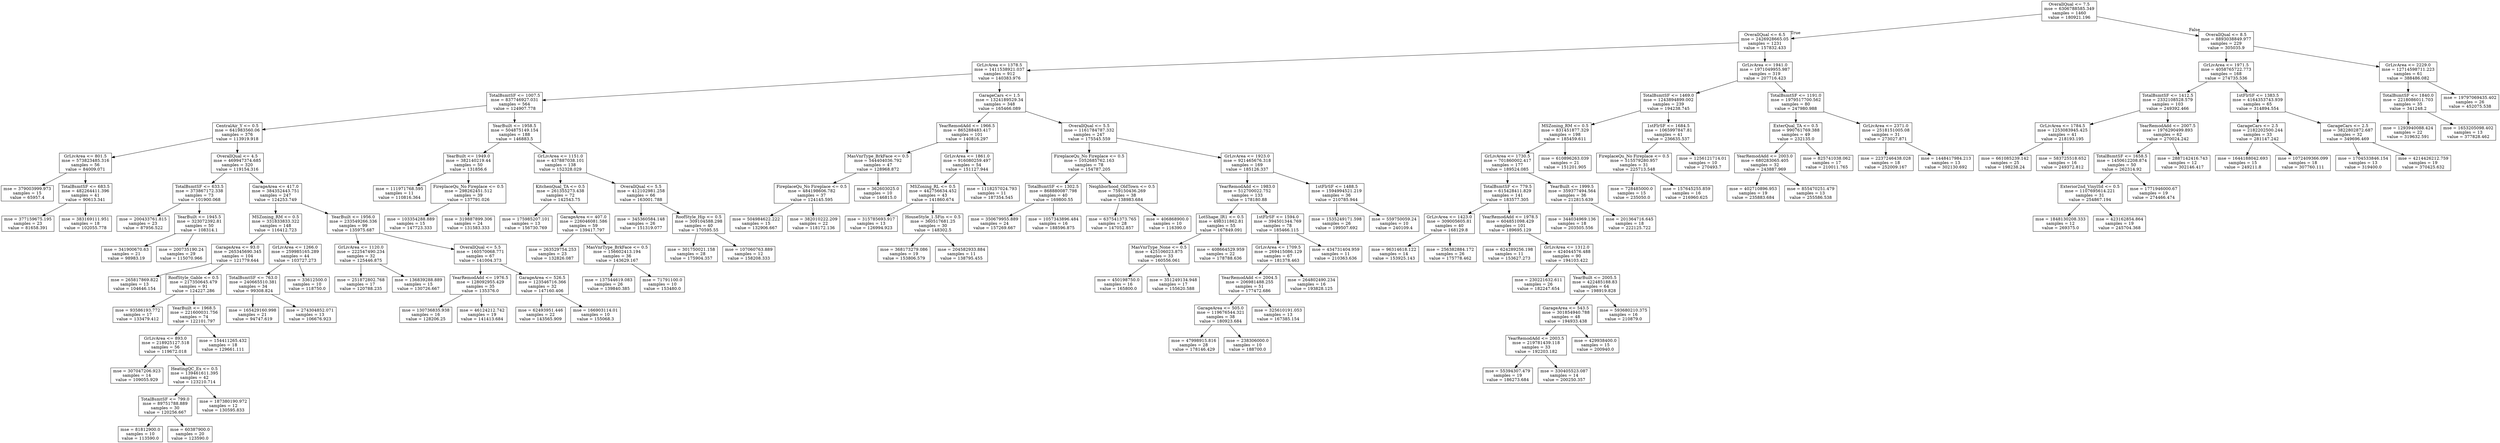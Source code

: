 digraph Tree {
node [shape=box] ;
0 [label="OverallQual <= 7.5\nmse = 6306788585.349\nsamples = 1460\nvalue = 180921.196"] ;
1 [label="OverallQual <= 6.5\nmse = 2426928665.05\nsamples = 1231\nvalue = 157832.433"] ;
0 -> 1 [labeldistance=2.5, labelangle=45, headlabel="True"] ;
2 [label="GrLivArea <= 1378.5\nmse = 1411538921.037\nsamples = 912\nvalue = 140383.976"] ;
1 -> 2 ;
3 [label="TotalBsmtSF <= 1007.5\nmse = 837746927.031\nsamples = 564\nvalue = 124907.778"] ;
2 -> 3 ;
4 [label="CentralAir_Y <= 0.5\nmse = 641983560.06\nsamples = 376\nvalue = 113919.918"] ;
3 -> 4 ;
5 [label="GrLivArea <= 801.5\nmse = 573823485.316\nsamples = 56\nvalue = 84009.071"] ;
4 -> 5 ;
6 [label="mse = 379003999.973\nsamples = 15\nvalue = 65957.4"] ;
5 -> 6 ;
7 [label="TotalBsmtSF <= 683.5\nmse = 482264411.396\nsamples = 41\nvalue = 90613.341"] ;
5 -> 7 ;
8 [label="mse = 377159675.195\nsamples = 23\nvalue = 81658.391"] ;
7 -> 8 ;
9 [label="mse = 383169111.951\nsamples = 18\nvalue = 102055.778"] ;
7 -> 9 ;
10 [label="OverallQual <= 4.5\nmse = 469947374.685\nsamples = 320\nvalue = 119154.316"] ;
4 -> 10 ;
11 [label="TotalBsmtSF <= 633.5\nmse = 373867172.338\nsamples = 73\nvalue = 101900.068"] ;
10 -> 11 ;
12 [label="mse = 200433761.815\nsamples = 23\nvalue = 87956.522"] ;
11 -> 12 ;
13 [label="YearBuilt <= 1945.5\nmse = 323072392.81\nsamples = 50\nvalue = 108314.1"] ;
11 -> 13 ;
14 [label="mse = 341900670.63\nsamples = 21\nvalue = 98983.19"] ;
13 -> 14 ;
15 [label="mse = 200735190.24\nsamples = 29\nvalue = 115070.966"] ;
13 -> 15 ;
16 [label="GarageArea <= 417.0\nmse = 384352443.751\nsamples = 247\nvalue = 124253.749"] ;
10 -> 16 ;
17 [label="MSZoning_RM <= 0.5\nmse = 331833833.322\nsamples = 148\nvalue = 116412.723"] ;
16 -> 17 ;
18 [label="GarageArea <= 93.0\nmse = 265345690.345\nsamples = 104\nvalue = 121779.644"] ;
17 -> 18 ;
19 [label="mse = 265817869.822\nsamples = 13\nvalue = 104646.154"] ;
18 -> 19 ;
20 [label="RoofStyle_Gable <= 0.5\nmse = 217350645.479\nsamples = 91\nvalue = 124227.286"] ;
18 -> 20 ;
21 [label="mse = 93586193.772\nsamples = 17\nvalue = 133479.412"] ;
20 -> 21 ;
22 [label="YearBuilt <= 1968.5\nmse = 221600031.756\nsamples = 74\nvalue = 122101.797"] ;
20 -> 22 ;
23 [label="GrLivArea <= 893.0\nmse = 218925127.518\nsamples = 56\nvalue = 119672.018"] ;
22 -> 23 ;
24 [label="mse = 307047206.923\nsamples = 14\nvalue = 109055.929"] ;
23 -> 24 ;
25 [label="HeatingQC_Ex <= 0.5\nmse = 139461611.395\nsamples = 42\nvalue = 123210.714"] ;
23 -> 25 ;
26 [label="TotalBsmtSF <= 799.0\nmse = 89751788.889\nsamples = 30\nvalue = 120256.667"] ;
25 -> 26 ;
27 [label="mse = 81812900.0\nsamples = 10\nvalue = 113590.0"] ;
26 -> 27 ;
28 [label="mse = 60387900.0\nsamples = 20\nvalue = 123590.0"] ;
26 -> 28 ;
29 [label="mse = 187380190.972\nsamples = 12\nvalue = 130595.833"] ;
25 -> 29 ;
30 [label="mse = 154411265.432\nsamples = 18\nvalue = 129661.111"] ;
22 -> 30 ;
31 [label="GrLivArea <= 1266.0\nmse = 259985165.289\nsamples = 44\nvalue = 103727.273"] ;
17 -> 31 ;
32 [label="TotalBsmtSF <= 763.0\nmse = 240665510.381\nsamples = 34\nvalue = 99308.824"] ;
31 -> 32 ;
33 [label="mse = 165429160.998\nsamples = 21\nvalue = 94747.619"] ;
32 -> 33 ;
34 [label="mse = 274304852.071\nsamples = 13\nvalue = 106676.923"] ;
32 -> 34 ;
35 [label="mse = 33612500.0\nsamples = 10\nvalue = 118750.0"] ;
31 -> 35 ;
36 [label="YearBuilt <= 1956.0\nmse = 233549266.336\nsamples = 99\nvalue = 135975.687"] ;
16 -> 36 ;
37 [label="GrLivArea <= 1120.0\nmse = 222547490.234\nsamples = 32\nvalue = 125446.875"] ;
36 -> 37 ;
38 [label="mse = 251872802.768\nsamples = 17\nvalue = 120788.235"] ;
37 -> 38 ;
39 [label="mse = 136839288.889\nsamples = 15\nvalue = 130726.667"] ;
37 -> 39 ;
40 [label="OverallQual <= 5.5\nmse = 160570068.771\nsamples = 67\nvalue = 141004.373"] ;
36 -> 40 ;
41 [label="YearRemodAdd <= 1976.5\nmse = 128092955.429\nsamples = 35\nvalue = 135376.0"] ;
40 -> 41 ;
42 [label="mse = 130736835.938\nsamples = 16\nvalue = 128206.25"] ;
41 -> 42 ;
43 [label="mse = 46124212.742\nsamples = 19\nvalue = 141413.684"] ;
41 -> 43 ;
44 [label="GarageArea <= 526.5\nmse = 123546716.366\nsamples = 32\nvalue = 147160.406"] ;
40 -> 44 ;
45 [label="mse = 62493951.446\nsamples = 22\nvalue = 143565.909"] ;
44 -> 45 ;
46 [label="mse = 166903114.01\nsamples = 10\nvalue = 155068.3"] ;
44 -> 46 ;
47 [label="YearBuilt <= 1958.5\nmse = 504875149.154\nsamples = 188\nvalue = 146883.5"] ;
3 -> 47 ;
48 [label="YearBuilt <= 1949.0\nmse = 382140219.44\nsamples = 50\nvalue = 131856.6"] ;
47 -> 48 ;
49 [label="mse = 111971768.595\nsamples = 11\nvalue = 110816.364"] ;
48 -> 49 ;
50 [label="FireplaceQu_No Fireplace <= 0.5\nmse = 298262451.512\nsamples = 39\nvalue = 137791.026"] ;
48 -> 50 ;
51 [label="mse = 103354288.889\nsamples = 15\nvalue = 147723.333"] ;
50 -> 51 ;
52 [label="mse = 319887899.306\nsamples = 24\nvalue = 131583.333"] ;
50 -> 52 ;
53 [label="GrLivArea <= 1151.0\nmse = 437887038.101\nsamples = 138\nvalue = 152328.029"] ;
47 -> 53 ;
54 [label="KitchenQual_TA <= 0.5\nmse = 261355273.438\nsamples = 72\nvalue = 142543.75"] ;
53 -> 54 ;
55 [label="mse = 175985207.101\nsamples = 13\nvalue = 156730.769"] ;
54 -> 55 ;
56 [label="GarageArea <= 407.0\nmse = 226046081.586\nsamples = 59\nvalue = 139417.797"] ;
54 -> 56 ;
57 [label="mse = 263529754.253\nsamples = 23\nvalue = 132826.087"] ;
56 -> 57 ;
58 [label="MasVnrType_BrkFace <= 0.5\nmse = 156602413.194\nsamples = 36\nvalue = 143629.167"] ;
56 -> 58 ;
59 [label="mse = 137544619.083\nsamples = 26\nvalue = 139840.385"] ;
58 -> 59 ;
60 [label="mse = 71791100.0\nsamples = 10\nvalue = 153480.0"] ;
58 -> 60 ;
61 [label="OverallQual <= 5.5\nmse = 412102981.258\nsamples = 66\nvalue = 163001.788"] ;
53 -> 61 ;
62 [label="mse = 345360584.148\nsamples = 26\nvalue = 151319.077"] ;
61 -> 62 ;
63 [label="RoofStyle_Hip <= 0.5\nmse = 309104588.298\nsamples = 40\nvalue = 170595.55"] ;
61 -> 63 ;
64 [label="mse = 301750021.158\nsamples = 28\nvalue = 175904.357"] ;
63 -> 64 ;
65 [label="mse = 107060763.889\nsamples = 12\nvalue = 158208.333"] ;
63 -> 65 ;
66 [label="GarageCars <= 1.5\nmse = 1324189529.34\nsamples = 348\nvalue = 165466.089"] ;
2 -> 66 ;
67 [label="YearRemodAdd <= 1966.5\nmse = 865288483.417\nsamples = 101\nvalue = 140816.297"] ;
66 -> 67 ;
68 [label="MasVnrType_BrkFace <= 0.5\nmse = 544404036.792\nsamples = 47\nvalue = 128968.872"] ;
67 -> 68 ;
69 [label="FireplaceQu_No Fireplace <= 0.5\nmse = 484198606.782\nsamples = 37\nvalue = 124145.595"] ;
68 -> 69 ;
70 [label="mse = 504984622.222\nsamples = 15\nvalue = 132906.667"] ;
69 -> 70 ;
71 [label="mse = 382010222.209\nsamples = 22\nvalue = 118172.136"] ;
69 -> 71 ;
72 [label="mse = 362603025.0\nsamples = 10\nvalue = 146815.0"] ;
68 -> 72 ;
73 [label="GrLivArea <= 1861.0\nmse = 916080259.497\nsamples = 54\nvalue = 151127.944"] ;
67 -> 73 ;
74 [label="MSZoning_RL <= 0.5\nmse = 442756634.452\nsamples = 43\nvalue = 141860.674"] ;
73 -> 74 ;
75 [label="mse = 315785693.917\nsamples = 13\nvalue = 126994.923"] ;
74 -> 75 ;
76 [label="HouseStyle_1.5Fin <= 0.5\nmse = 360517681.25\nsamples = 30\nvalue = 148302.5"] ;
74 -> 76 ;
77 [label="mse = 368173279.086\nsamples = 19\nvalue = 153806.579"] ;
76 -> 77 ;
78 [label="mse = 204582933.884\nsamples = 11\nvalue = 138795.455"] ;
76 -> 78 ;
79 [label="mse = 1118257024.793\nsamples = 11\nvalue = 187354.545"] ;
73 -> 79 ;
80 [label="OverallQual <= 5.5\nmse = 1161784787.332\nsamples = 247\nvalue = 175545.559"] ;
66 -> 80 ;
81 [label="FireplaceQu_No Fireplace <= 0.5\nmse = 1052685762.163\nsamples = 78\nvalue = 154787.205"] ;
80 -> 81 ;
82 [label="TotalBsmtSF <= 1302.5\nmse = 868880087.798\nsamples = 40\nvalue = 169800.55"] ;
81 -> 82 ;
83 [label="mse = 350679955.889\nsamples = 24\nvalue = 157269.667"] ;
82 -> 83 ;
84 [label="mse = 1057343896.484\nsamples = 16\nvalue = 188596.875"] ;
82 -> 84 ;
85 [label="Neighborhood_OldTown <= 0.5\nmse = 759150436.269\nsamples = 38\nvalue = 138983.684"] ;
81 -> 85 ;
86 [label="mse = 637541373.765\nsamples = 28\nvalue = 147052.857"] ;
85 -> 86 ;
87 [label="mse = 406868900.0\nsamples = 10\nvalue = 116390.0"] ;
85 -> 87 ;
88 [label="GrLivArea <= 1923.0\nmse = 921465676.318\nsamples = 169\nvalue = 185126.337"] ;
80 -> 88 ;
89 [label="YearRemodAdd <= 1983.0\nmse = 512700022.752\nsamples = 133\nvalue = 178180.88"] ;
88 -> 89 ;
90 [label="LotShape_IR1 <= 0.5\nmse = 498311862.81\nsamples = 55\nvalue = 167849.091"] ;
89 -> 90 ;
91 [label="MasVnrType_None <= 0.5\nmse = 425106023.875\nsamples = 33\nvalue = 160556.061"] ;
90 -> 91 ;
92 [label="mse = 450198750.0\nsamples = 16\nvalue = 165800.0"] ;
91 -> 92 ;
93 [label="mse = 351249134.948\nsamples = 17\nvalue = 155620.588"] ;
91 -> 93 ;
94 [label="mse = 408664529.959\nsamples = 22\nvalue = 178788.636"] ;
90 -> 94 ;
95 [label="1stFlrSF <= 1594.0\nmse = 394501344.769\nsamples = 78\nvalue = 185466.115"] ;
89 -> 95 ;
96 [label="GrLivArea <= 1709.5\nmse = 269415086.129\nsamples = 67\nvalue = 181378.463"] ;
95 -> 96 ;
97 [label="YearRemodAdd <= 2004.5\nmse = 206981488.255\nsamples = 51\nvalue = 177472.686"] ;
96 -> 97 ;
98 [label="GarageArea <= 505.0\nmse = 119676544.321\nsamples = 38\nvalue = 180923.684"] ;
97 -> 98 ;
99 [label="mse = 47998915.816\nsamples = 28\nvalue = 178146.429"] ;
98 -> 99 ;
100 [label="mse = 238306000.0\nsamples = 10\nvalue = 188700.0"] ;
98 -> 100 ;
101 [label="mse = 325610191.053\nsamples = 13\nvalue = 167385.154"] ;
97 -> 101 ;
102 [label="mse = 264802490.234\nsamples = 16\nvalue = 193828.125"] ;
96 -> 102 ;
103 [label="mse = 434731404.959\nsamples = 11\nvalue = 210363.636"] ;
95 -> 103 ;
104 [label="1stFlrSF <= 1488.5\nmse = 1594994521.219\nsamples = 36\nvalue = 210785.944"] ;
88 -> 104 ;
105 [label="mse = 1535249171.598\nsamples = 26\nvalue = 199507.692"] ;
104 -> 105 ;
106 [label="mse = 559750059.24\nsamples = 10\nvalue = 240109.4"] ;
104 -> 106 ;
107 [label="GrLivArea <= 1941.0\nmse = 1971049955.987\nsamples = 319\nvalue = 207716.423"] ;
1 -> 107 ;
108 [label="TotalBsmtSF <= 1469.0\nmse = 1243894899.002\nsamples = 239\nvalue = 194238.745"] ;
107 -> 108 ;
109 [label="MSZoning_RM <= 0.5\nmse = 831451877.329\nsamples = 198\nvalue = 185459.611"] ;
108 -> 109 ;
110 [label="GrLivArea <= 1730.5\nmse = 701860002.417\nsamples = 177\nvalue = 189524.085"] ;
109 -> 110 ;
111 [label="TotalBsmtSF <= 779.5\nmse = 615428411.829\nsamples = 141\nvalue = 183577.305"] ;
110 -> 111 ;
112 [label="GrLivArea <= 1423.0\nmse = 309005605.81\nsamples = 40\nvalue = 168129.8"] ;
111 -> 112 ;
113 [label="mse = 96314618.122\nsamples = 14\nvalue = 153925.143"] ;
112 -> 113 ;
114 [label="mse = 256382884.172\nsamples = 26\nvalue = 175778.462"] ;
112 -> 114 ;
115 [label="YearRemodAdd <= 1978.5\nmse = 604851098.429\nsamples = 101\nvalue = 189695.129"] ;
111 -> 115 ;
116 [label="mse = 624289256.198\nsamples = 11\nvalue = 153627.273"] ;
115 -> 116 ;
117 [label="GrLivArea <= 1312.0\nmse = 424044576.488\nsamples = 90\nvalue = 194103.422"] ;
115 -> 117 ;
118 [label="mse = 230221632.611\nsamples = 26\nvalue = 182247.654"] ;
117 -> 118 ;
119 [label="YearBuilt <= 2005.5\nmse = 422485188.83\nsamples = 64\nvalue = 198919.828"] ;
117 -> 119 ;
120 [label="GarageArea <= 543.5\nmse = 301854940.788\nsamples = 48\nvalue = 194933.438"] ;
119 -> 120 ;
121 [label="YearRemodAdd <= 2003.5\nmse = 219781439.118\nsamples = 33\nvalue = 192203.182"] ;
120 -> 121 ;
122 [label="mse = 55394307.479\nsamples = 19\nvalue = 186273.684"] ;
121 -> 122 ;
123 [label="mse = 330405523.087\nsamples = 14\nvalue = 200250.357"] ;
121 -> 123 ;
124 [label="mse = 429938400.0\nsamples = 15\nvalue = 200940.0"] ;
120 -> 124 ;
125 [label="mse = 593680210.375\nsamples = 16\nvalue = 210879.0"] ;
119 -> 125 ;
126 [label="YearBuilt <= 1999.5\nmse = 359377494.564\nsamples = 36\nvalue = 212815.639"] ;
110 -> 126 ;
127 [label="mse = 344034969.136\nsamples = 18\nvalue = 203505.556"] ;
126 -> 127 ;
128 [label="mse = 201364716.645\nsamples = 18\nvalue = 222125.722"] ;
126 -> 128 ;
129 [label="mse = 610896263.039\nsamples = 21\nvalue = 151201.905"] ;
109 -> 129 ;
130 [label="1stFlrSF <= 1684.5\nmse = 1065997847.81\nsamples = 41\nvalue = 236635.537"] ;
108 -> 130 ;
131 [label="FireplaceQu_No Fireplace <= 0.5\nmse = 515579280.957\nsamples = 31\nvalue = 225713.548"] ;
130 -> 131 ;
132 [label="mse = 728485000.0\nsamples = 15\nvalue = 235050.0"] ;
131 -> 132 ;
133 [label="mse = 157645255.859\nsamples = 16\nvalue = 216960.625"] ;
131 -> 133 ;
134 [label="mse = 1256121714.01\nsamples = 10\nvalue = 270493.7"] ;
130 -> 134 ;
135 [label="TotalBsmtSF <= 1191.0\nmse = 1979517700.562\nsamples = 80\nvalue = 247980.988"] ;
107 -> 135 ;
136 [label="ExterQual_TA <= 0.5\nmse = 990761769.388\nsamples = 49\nvalue = 232135.0"] ;
135 -> 136 ;
137 [label="YearRemodAdd <= 2003.0\nmse = 680283065.405\nsamples = 32\nvalue = 243887.969"] ;
136 -> 137 ;
138 [label="mse = 402710896.953\nsamples = 19\nvalue = 235883.684"] ;
137 -> 138 ;
139 [label="mse = 855470251.479\nsamples = 13\nvalue = 255586.538"] ;
137 -> 139 ;
140 [label="mse = 825741038.062\nsamples = 17\nvalue = 210011.765"] ;
136 -> 140 ;
141 [label="GrLivArea <= 2371.0\nmse = 2518151005.08\nsamples = 31\nvalue = 273027.871"] ;
135 -> 141 ;
142 [label="mse = 2237246438.028\nsamples = 18\nvalue = 252009.167"] ;
141 -> 142 ;
143 [label="mse = 1448417984.213\nsamples = 13\nvalue = 302130.692"] ;
141 -> 143 ;
144 [label="OverallQual <= 8.5\nmse = 8893038849.977\nsamples = 229\nvalue = 305035.9"] ;
0 -> 144 [labeldistance=2.5, labelangle=-45, headlabel="False"] ;
145 [label="GrLivArea <= 1971.5\nmse = 4058765722.773\nsamples = 168\nvalue = 274735.536"] ;
144 -> 145 ;
146 [label="TotalBsmtSF <= 1412.5\nmse = 2332108528.579\nsamples = 103\nvalue = 249392.466"] ;
145 -> 146 ;
147 [label="GrLivArea <= 1784.5\nmse = 1253083945.425\nsamples = 41\nvalue = 218193.195"] ;
146 -> 147 ;
148 [label="mse = 661085239.142\nsamples = 25\nvalue = 198238.24"] ;
147 -> 148 ;
149 [label="mse = 583725518.652\nsamples = 16\nvalue = 249372.812"] ;
147 -> 149 ;
150 [label="YearRemodAdd <= 2007.5\nmse = 1976290499.893\nsamples = 62\nvalue = 270024.242"] ;
146 -> 150 ;
151 [label="TotalBsmtSF <= 1658.5\nmse = 1450612208.874\nsamples = 50\nvalue = 262314.92"] ;
150 -> 151 ;
152 [label="Exterior2nd_VinylSd <= 0.5\nmse = 1107695614.221\nsamples = 31\nvalue = 254867.194"] ;
151 -> 152 ;
153 [label="mse = 1848130208.333\nsamples = 12\nvalue = 269375.0"] ;
152 -> 153 ;
154 [label="mse = 423162854.864\nsamples = 19\nvalue = 245704.368"] ;
152 -> 154 ;
155 [label="mse = 1771946000.67\nsamples = 19\nvalue = 274466.474"] ;
151 -> 155 ;
156 [label="mse = 2887142416.743\nsamples = 12\nvalue = 302146.417"] ;
150 -> 156 ;
157 [label="1stFlrSF <= 1383.5\nmse = 4164353743.939\nsamples = 65\nvalue = 314894.554"] ;
145 -> 157 ;
158 [label="GarageCars <= 2.5\nmse = 2182202500.244\nsamples = 33\nvalue = 281147.242"] ;
157 -> 158 ;
159 [label="mse = 1644188042.693\nsamples = 15\nvalue = 249211.8"] ;
158 -> 159 ;
160 [label="mse = 1072409366.099\nsamples = 18\nvalue = 307760.111"] ;
158 -> 160 ;
161 [label="GarageCars <= 2.5\nmse = 3822802872.687\nsamples = 32\nvalue = 349696.469"] ;
157 -> 161 ;
162 [label="mse = 1704533846.154\nsamples = 13\nvalue = 319400.0"] ;
161 -> 162 ;
163 [label="mse = 4214426212.759\nsamples = 19\nvalue = 370425.632"] ;
161 -> 163 ;
164 [label="GrLivArea <= 2229.0\nmse = 12714598711.223\nsamples = 61\nvalue = 388486.082"] ;
144 -> 164 ;
165 [label="TotalBsmtSF <= 1840.0\nmse = 2218086011.703\nsamples = 35\nvalue = 341248.2"] ;
164 -> 165 ;
166 [label="mse = 1293940088.424\nsamples = 22\nvalue = 319632.591"] ;
165 -> 166 ;
167 [label="mse = 1653205098.402\nsamples = 13\nvalue = 377828.462"] ;
165 -> 167 ;
168 [label="mse = 19797069435.402\nsamples = 26\nvalue = 452075.538"] ;
164 -> 168 ;
}
